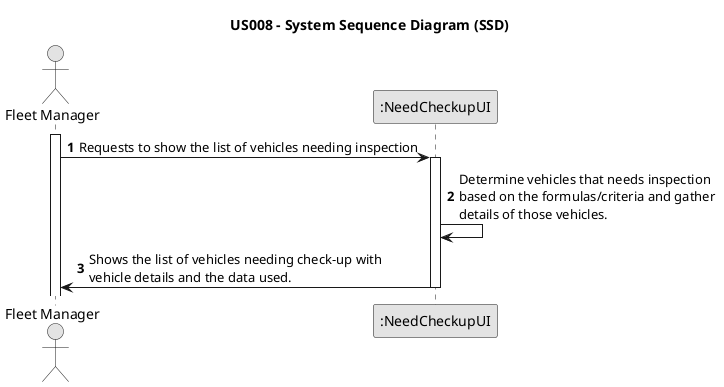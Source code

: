 @startuml
skinparam monochrome true
skinparam packageStyle rectangle
skinparam shadowing false

title US008 - System Sequence Diagram (SSD)

autonumber

actor "Fleet Manager" as Employee
participant ":NeedCheckupUI" as System

activate Employee

    Employee -> System : Requests to show the list of vehicles needing inspection
    activate System

        System -> System : Determine vehicles that needs inspection \nbased on the formulas/criteria and gather \ndetails of those vehicles.

        System -> Employee : Shows the list of vehicles needing check-up with \nvehicle details and the data used.

    deactivate System

    deactivate System

@enduml